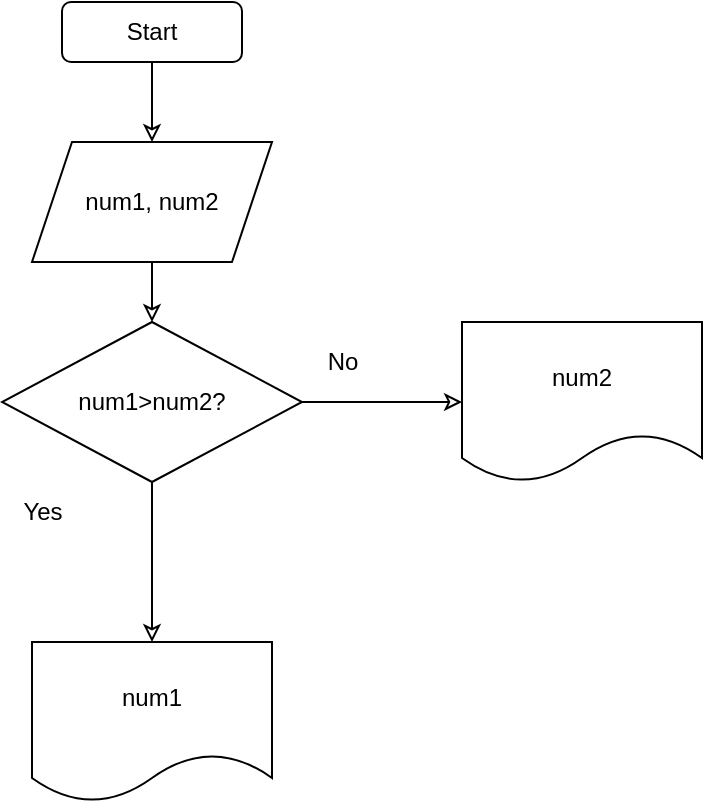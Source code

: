 <mxfile version="20.2.8" type="github">
  <diagram id="dbgFBt2GRU21KyRYPYfY" name="Page-1">
    <mxGraphModel dx="946" dy="662" grid="1" gridSize="10" guides="1" tooltips="1" connect="1" arrows="1" fold="1" page="1" pageScale="1" pageWidth="827" pageHeight="1169" math="0" shadow="0">
      <root>
        <mxCell id="0" />
        <mxCell id="1" parent="0" />
        <mxCell id="iPfbGDGj2S8-HHzP8gFV-4" value="" style="edgeStyle=orthogonalEdgeStyle;rounded=0;orthogonalLoop=1;jettySize=auto;html=1;endArrow=classic;endFill=0;" edge="1" parent="1" source="iPfbGDGj2S8-HHzP8gFV-1" target="iPfbGDGj2S8-HHzP8gFV-2">
          <mxGeometry relative="1" as="geometry" />
        </mxCell>
        <mxCell id="iPfbGDGj2S8-HHzP8gFV-1" value="Start" style="rounded=1;whiteSpace=wrap;html=1;" vertex="1" parent="1">
          <mxGeometry x="350" y="40" width="90" height="30" as="geometry" />
        </mxCell>
        <mxCell id="iPfbGDGj2S8-HHzP8gFV-6" value="" style="edgeStyle=orthogonalEdgeStyle;rounded=0;orthogonalLoop=1;jettySize=auto;html=1;endArrow=classic;endFill=0;" edge="1" parent="1" source="iPfbGDGj2S8-HHzP8gFV-2" target="iPfbGDGj2S8-HHzP8gFV-5">
          <mxGeometry relative="1" as="geometry" />
        </mxCell>
        <mxCell id="iPfbGDGj2S8-HHzP8gFV-2" value="num1, num2" style="shape=parallelogram;perimeter=parallelogramPerimeter;whiteSpace=wrap;html=1;fixedSize=1;" vertex="1" parent="1">
          <mxGeometry x="335" y="110" width="120" height="60" as="geometry" />
        </mxCell>
        <mxCell id="iPfbGDGj2S8-HHzP8gFV-13" value="" style="edgeStyle=orthogonalEdgeStyle;rounded=0;orthogonalLoop=1;jettySize=auto;html=1;endArrow=classic;endFill=0;" edge="1" parent="1" source="iPfbGDGj2S8-HHzP8gFV-5">
          <mxGeometry relative="1" as="geometry">
            <mxPoint x="550" y="240" as="targetPoint" />
          </mxGeometry>
        </mxCell>
        <mxCell id="iPfbGDGj2S8-HHzP8gFV-20" style="edgeStyle=orthogonalEdgeStyle;rounded=0;orthogonalLoop=1;jettySize=auto;html=1;endArrow=classic;endFill=0;" edge="1" parent="1" source="iPfbGDGj2S8-HHzP8gFV-5" target="iPfbGDGj2S8-HHzP8gFV-15">
          <mxGeometry relative="1" as="geometry" />
        </mxCell>
        <mxCell id="iPfbGDGj2S8-HHzP8gFV-5" value="num1&amp;gt;num2?" style="rhombus;whiteSpace=wrap;html=1;" vertex="1" parent="1">
          <mxGeometry x="320" y="200" width="150" height="80" as="geometry" />
        </mxCell>
        <mxCell id="iPfbGDGj2S8-HHzP8gFV-11" value="Yes" style="text;html=1;align=center;verticalAlign=middle;resizable=0;points=[];autosize=1;strokeColor=none;fillColor=none;" vertex="1" parent="1">
          <mxGeometry x="320" y="280" width="40" height="30" as="geometry" />
        </mxCell>
        <mxCell id="iPfbGDGj2S8-HHzP8gFV-14" value="No" style="text;html=1;align=center;verticalAlign=middle;resizable=0;points=[];autosize=1;strokeColor=none;fillColor=none;" vertex="1" parent="1">
          <mxGeometry x="470" y="205" width="40" height="30" as="geometry" />
        </mxCell>
        <mxCell id="iPfbGDGj2S8-HHzP8gFV-15" value="num1" style="shape=document;whiteSpace=wrap;html=1;boundedLbl=1;" vertex="1" parent="1">
          <mxGeometry x="335" y="360" width="120" height="80" as="geometry" />
        </mxCell>
        <mxCell id="iPfbGDGj2S8-HHzP8gFV-17" value="num2&lt;br&gt;" style="shape=document;whiteSpace=wrap;html=1;boundedLbl=1;" vertex="1" parent="1">
          <mxGeometry x="550" y="200" width="120" height="80" as="geometry" />
        </mxCell>
      </root>
    </mxGraphModel>
  </diagram>
</mxfile>
